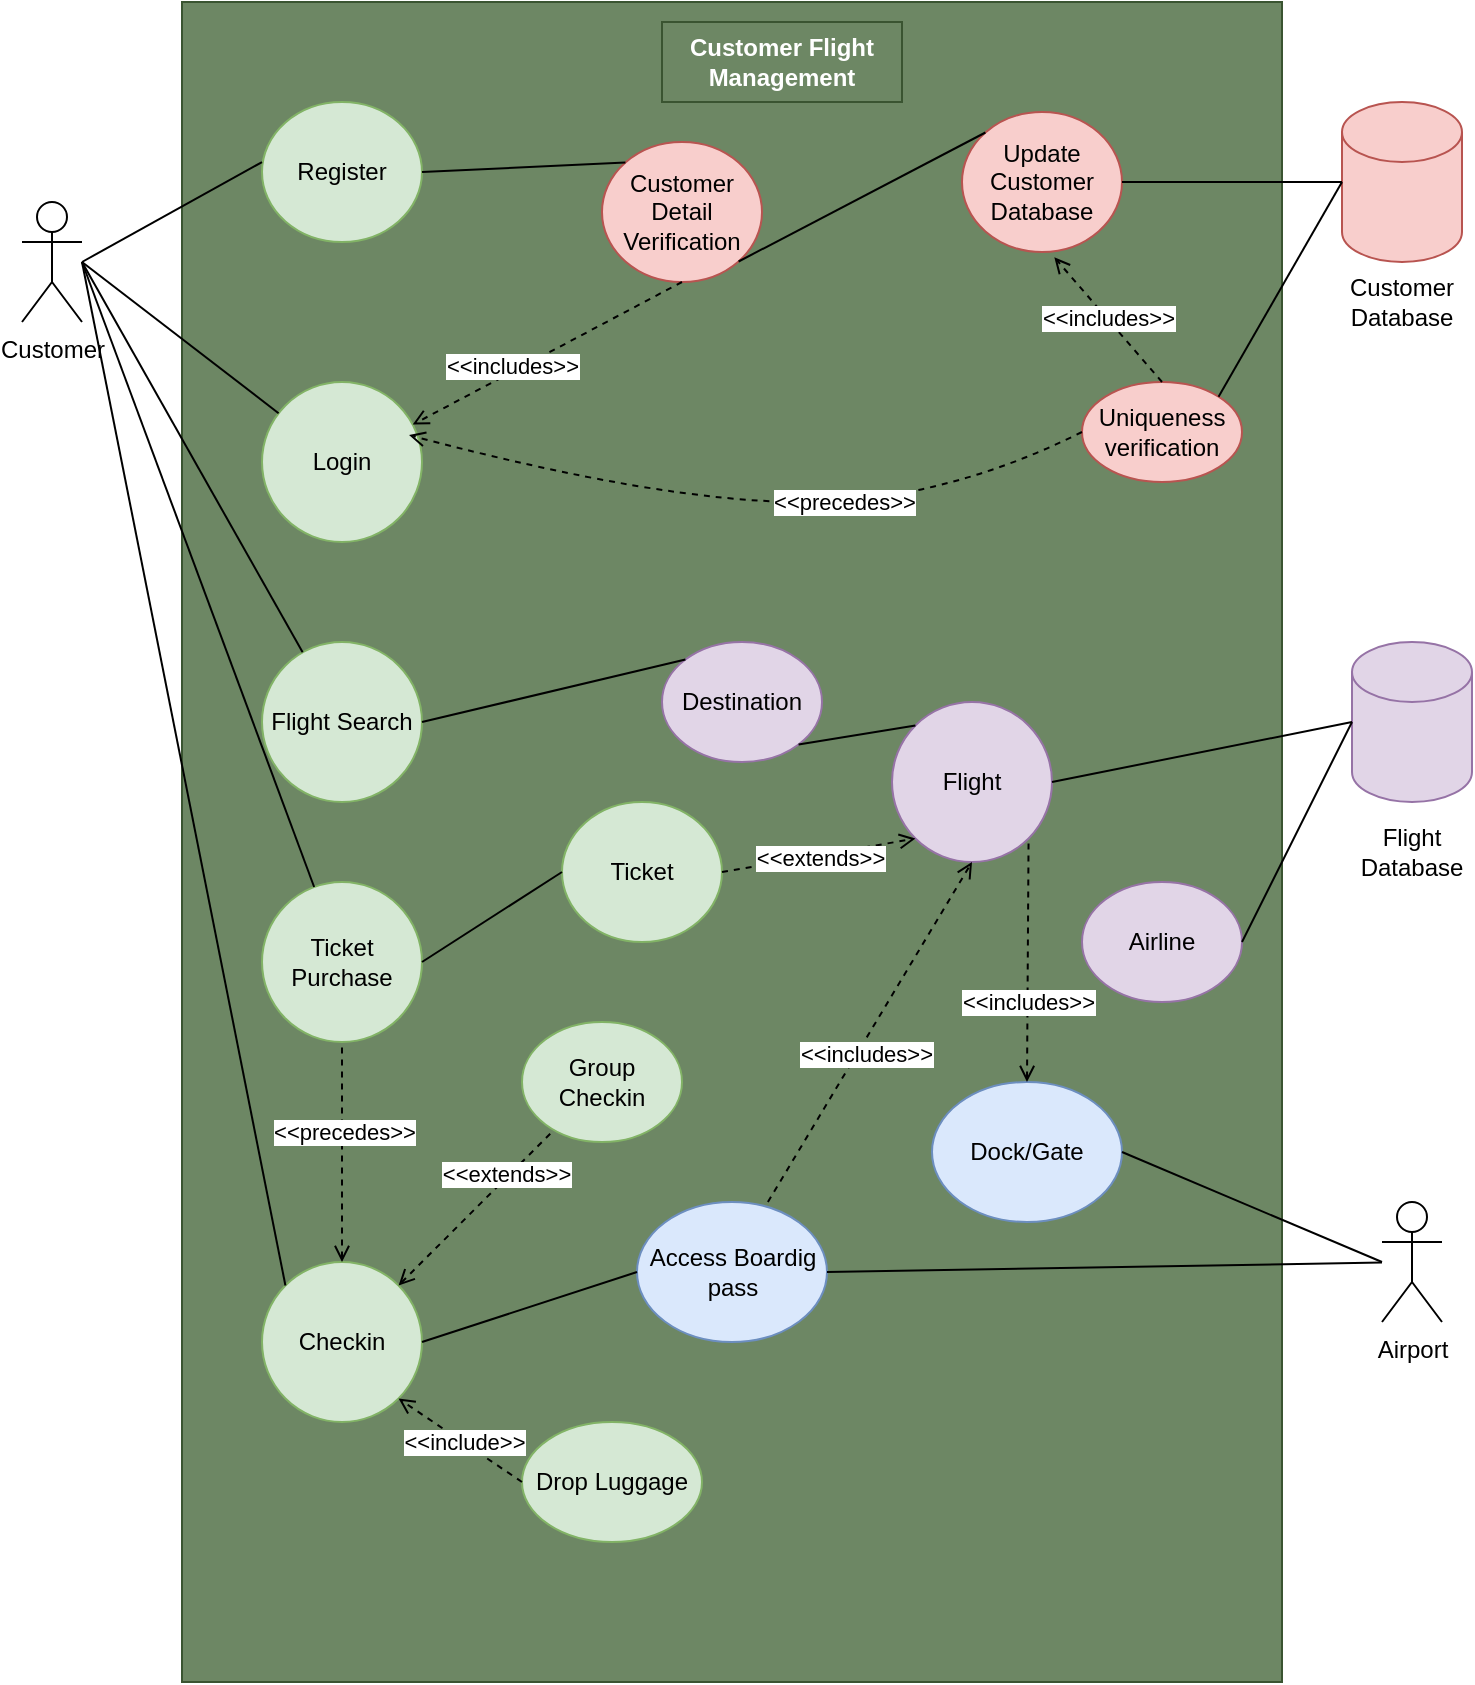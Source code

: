<mxfile version="26.2.2">
  <diagram name="Page-1" id="nmM2ICLNHWc5m7DLxpwW">
    <mxGraphModel dx="874" dy="563" grid="1" gridSize="10" guides="1" tooltips="1" connect="1" arrows="1" fold="1" page="1" pageScale="1" pageWidth="850" pageHeight="1100" math="0" shadow="0">
      <root>
        <mxCell id="0" />
        <mxCell id="1" parent="0" />
        <mxCell id="8yFaLF_oU3bt_c8ZNG4h-4" value="" style="rounded=0;whiteSpace=wrap;html=1;fillColor=#6d8764;fontColor=#ffffff;strokeColor=#3A5431;" vertex="1" parent="1">
          <mxGeometry x="160" width="550" height="840" as="geometry" />
        </mxCell>
        <mxCell id="lk6zZJpGpk3EefxU4Tmx-1" value="&lt;b&gt;Customer Flight Management&lt;/b&gt;" style="rounded=0;whiteSpace=wrap;html=1;fillColor=#6d8764;fontColor=#ffffff;strokeColor=#3A5431;" parent="1" vertex="1">
          <mxGeometry x="400" y="10" width="120" height="40" as="geometry" />
        </mxCell>
        <mxCell id="lk6zZJpGpk3EefxU4Tmx-2" value="Customer" style="shape=umlActor;verticalLabelPosition=bottom;verticalAlign=top;html=1;outlineConnect=0;" parent="1" vertex="1">
          <mxGeometry x="80" y="100" width="30" height="60" as="geometry" />
        </mxCell>
        <mxCell id="lk6zZJpGpk3EefxU4Tmx-3" value="Register" style="ellipse;whiteSpace=wrap;html=1;fillColor=#d5e8d4;strokeColor=#82b366;" parent="1" vertex="1">
          <mxGeometry x="200" y="50" width="80" height="70" as="geometry" />
        </mxCell>
        <mxCell id="lk6zZJpGpk3EefxU4Tmx-4" value="Login" style="ellipse;whiteSpace=wrap;html=1;fillColor=#d5e8d4;strokeColor=#82b366;" parent="1" vertex="1">
          <mxGeometry x="200" y="190" width="80" height="80" as="geometry" />
        </mxCell>
        <mxCell id="lk6zZJpGpk3EefxU4Tmx-5" value="Flight Search" style="ellipse;whiteSpace=wrap;html=1;fillColor=#d5e8d4;strokeColor=#82b366;" parent="1" vertex="1">
          <mxGeometry x="200" y="320" width="80" height="80" as="geometry" />
        </mxCell>
        <mxCell id="lk6zZJpGpk3EefxU4Tmx-8" value="Checkin" style="ellipse;whiteSpace=wrap;html=1;fillColor=#d5e8d4;strokeColor=#82b366;" parent="1" vertex="1">
          <mxGeometry x="200" y="630" width="80" height="80" as="geometry" />
        </mxCell>
        <mxCell id="lk6zZJpGpk3EefxU4Tmx-9" value="Drop Luggage" style="ellipse;whiteSpace=wrap;html=1;fillColor=#d5e8d4;strokeColor=#82b366;" parent="1" vertex="1">
          <mxGeometry x="330" y="710" width="90" height="60" as="geometry" />
        </mxCell>
        <mxCell id="lk6zZJpGpk3EefxU4Tmx-10" value="Access Boardig pass" style="ellipse;whiteSpace=wrap;html=1;fillColor=#dae8fc;strokeColor=#6c8ebf;" parent="1" vertex="1">
          <mxGeometry x="387.5" y="600" width="95" height="70" as="geometry" />
        </mxCell>
        <mxCell id="lk6zZJpGpk3EefxU4Tmx-11" value="Group Checkin" style="ellipse;whiteSpace=wrap;html=1;fillColor=#d5e8d4;strokeColor=#82b366;" parent="1" vertex="1">
          <mxGeometry x="330" y="510" width="80" height="60" as="geometry" />
        </mxCell>
        <mxCell id="lk6zZJpGpk3EefxU4Tmx-13" value="" style="endArrow=none;html=1;rounded=0;entryX=0;entryY=0.429;entryDx=0;entryDy=0;entryPerimeter=0;" parent="1" target="lk6zZJpGpk3EefxU4Tmx-3" edge="1">
          <mxGeometry width="50" height="50" relative="1" as="geometry">
            <mxPoint x="110" y="130" as="sourcePoint" />
            <mxPoint x="220" y="120" as="targetPoint" />
          </mxGeometry>
        </mxCell>
        <mxCell id="lk6zZJpGpk3EefxU4Tmx-16" value="" style="endArrow=none;html=1;rounded=0;" parent="1" target="lk6zZJpGpk3EefxU4Tmx-5" edge="1">
          <mxGeometry width="50" height="50" relative="1" as="geometry">
            <mxPoint x="110" y="130" as="sourcePoint" />
            <mxPoint x="220" y="140" as="targetPoint" />
          </mxGeometry>
        </mxCell>
        <mxCell id="lk6zZJpGpk3EefxU4Tmx-17" value="" style="endArrow=none;html=1;rounded=0;entryX=0;entryY=0;entryDx=0;entryDy=0;" parent="1" target="lk6zZJpGpk3EefxU4Tmx-8" edge="1">
          <mxGeometry width="50" height="50" relative="1" as="geometry">
            <mxPoint x="110" y="130" as="sourcePoint" />
            <mxPoint x="220" y="140" as="targetPoint" />
          </mxGeometry>
        </mxCell>
        <mxCell id="lk6zZJpGpk3EefxU4Tmx-19" value="" style="endArrow=none;dashed=1;html=1;rounded=0;exitX=1;exitY=0;exitDx=0;exitDy=0;endFill=0;startFill=0;startArrow=open;" parent="1" source="lk6zZJpGpk3EefxU4Tmx-8" target="lk6zZJpGpk3EefxU4Tmx-11" edge="1">
          <mxGeometry width="50" height="50" relative="1" as="geometry">
            <mxPoint x="170" y="530" as="sourcePoint" />
            <mxPoint x="220" y="480" as="targetPoint" />
          </mxGeometry>
        </mxCell>
        <mxCell id="lk6zZJpGpk3EefxU4Tmx-20" value="&amp;lt;&amp;lt;extends&amp;gt;&amp;gt;" style="edgeLabel;html=1;align=center;verticalAlign=middle;resizable=0;points=[];" parent="lk6zZJpGpk3EefxU4Tmx-19" vertex="1" connectable="0">
          <mxGeometry x="-0.014" relative="1" as="geometry">
            <mxPoint x="15" y="-18" as="offset" />
          </mxGeometry>
        </mxCell>
        <mxCell id="lk6zZJpGpk3EefxU4Tmx-21" value="" style="endArrow=open;dashed=1;html=1;rounded=0;entryX=1;entryY=1;entryDx=0;entryDy=0;exitX=0;exitY=0.5;exitDx=0;exitDy=0;startArrow=none;startFill=0;endFill=0;" parent="1" source="lk6zZJpGpk3EefxU4Tmx-9" target="lk6zZJpGpk3EefxU4Tmx-8" edge="1">
          <mxGeometry width="50" height="50" relative="1" as="geometry">
            <mxPoint x="170" y="580" as="sourcePoint" />
            <mxPoint x="220" y="530" as="targetPoint" />
          </mxGeometry>
        </mxCell>
        <mxCell id="lk6zZJpGpk3EefxU4Tmx-22" value="&amp;lt;&amp;lt;include&amp;gt;&amp;gt;" style="edgeLabel;html=1;align=center;verticalAlign=middle;resizable=0;points=[];" parent="lk6zZJpGpk3EefxU4Tmx-21" vertex="1" connectable="0">
          <mxGeometry x="0.308" relative="1" as="geometry">
            <mxPoint x="11" y="7" as="offset" />
          </mxGeometry>
        </mxCell>
        <mxCell id="lk6zZJpGpk3EefxU4Tmx-23" value="" style="endArrow=none;html=1;rounded=0;" parent="1" target="lk6zZJpGpk3EefxU4Tmx-4" edge="1">
          <mxGeometry width="50" height="50" relative="1" as="geometry">
            <mxPoint x="110" y="130" as="sourcePoint" />
            <mxPoint x="220" y="90" as="targetPoint" />
          </mxGeometry>
        </mxCell>
        <mxCell id="lk6zZJpGpk3EefxU4Tmx-24" value="" style="shape=cylinder3;whiteSpace=wrap;html=1;boundedLbl=1;backgroundOutline=1;size=15;fillColor=#f8cecc;strokeColor=#b85450;" parent="1" vertex="1">
          <mxGeometry x="740" y="50" width="60" height="80" as="geometry" />
        </mxCell>
        <mxCell id="lk6zZJpGpk3EefxU4Tmx-25" value="Customer Database" style="text;html=1;align=center;verticalAlign=middle;whiteSpace=wrap;rounded=0;" parent="1" vertex="1">
          <mxGeometry x="745" y="140" width="50" height="20" as="geometry" />
        </mxCell>
        <mxCell id="lk6zZJpGpk3EefxU4Tmx-27" value="Update&lt;div&gt;Customer&lt;/div&gt;&lt;div&gt;Database&lt;/div&gt;" style="ellipse;whiteSpace=wrap;html=1;fillColor=#f8cecc;strokeColor=#b85450;" parent="1" vertex="1">
          <mxGeometry x="550" y="55" width="80" height="70" as="geometry" />
        </mxCell>
        <mxCell id="lk6zZJpGpk3EefxU4Tmx-28" value="Customer&lt;div&gt;Detail&lt;br&gt;&lt;div&gt;Verification&lt;/div&gt;&lt;/div&gt;" style="ellipse;whiteSpace=wrap;html=1;fillColor=#f8cecc;strokeColor=#b85450;" parent="1" vertex="1">
          <mxGeometry x="370" y="70" width="80" height="70" as="geometry" />
        </mxCell>
        <mxCell id="lk6zZJpGpk3EefxU4Tmx-29" value="Uniqueness&lt;div&gt;verification&lt;/div&gt;" style="ellipse;whiteSpace=wrap;html=1;fillColor=#f8cecc;strokeColor=#b85450;" parent="1" vertex="1">
          <mxGeometry x="610" y="190" width="80" height="50" as="geometry" />
        </mxCell>
        <mxCell id="lk6zZJpGpk3EefxU4Tmx-31" value="" style="endArrow=none;html=1;rounded=0;exitX=1;exitY=0.5;exitDx=0;exitDy=0;entryX=0;entryY=0;entryDx=0;entryDy=0;" parent="1" source="lk6zZJpGpk3EefxU4Tmx-3" target="lk6zZJpGpk3EefxU4Tmx-28" edge="1">
          <mxGeometry width="50" height="50" relative="1" as="geometry">
            <mxPoint x="450" y="210" as="sourcePoint" />
            <mxPoint x="500" y="160" as="targetPoint" />
          </mxGeometry>
        </mxCell>
        <mxCell id="lk6zZJpGpk3EefxU4Tmx-34" value="" style="endArrow=open;html=1;rounded=0;exitX=0.5;exitY=0;exitDx=0;exitDy=0;dashed=1;startArrow=none;startFill=0;endFill=0;entryX=0.577;entryY=1.038;entryDx=0;entryDy=0;entryPerimeter=0;" parent="1" source="lk6zZJpGpk3EefxU4Tmx-29" target="lk6zZJpGpk3EefxU4Tmx-27" edge="1">
          <mxGeometry width="50" height="50" relative="1" as="geometry">
            <mxPoint x="370" y="210" as="sourcePoint" />
            <mxPoint x="500" y="160" as="targetPoint" />
          </mxGeometry>
        </mxCell>
        <mxCell id="lk6zZJpGpk3EefxU4Tmx-35" value="&amp;lt;&amp;lt;includes&amp;gt;&amp;gt;" style="edgeLabel;html=1;align=center;verticalAlign=middle;resizable=0;points=[];" parent="lk6zZJpGpk3EefxU4Tmx-34" vertex="1" connectable="0">
          <mxGeometry x="-0.569" y="-1" relative="1" as="geometry">
            <mxPoint x="-16" y="-18" as="offset" />
          </mxGeometry>
        </mxCell>
        <mxCell id="lk6zZJpGpk3EefxU4Tmx-36" value="" style="endArrow=none;html=1;rounded=0;entryX=0;entryY=0;entryDx=0;entryDy=0;exitX=1;exitY=1;exitDx=0;exitDy=0;" parent="1" source="lk6zZJpGpk3EefxU4Tmx-28" target="lk6zZJpGpk3EefxU4Tmx-27" edge="1">
          <mxGeometry width="50" height="50" relative="1" as="geometry">
            <mxPoint x="350" y="210" as="sourcePoint" />
            <mxPoint x="400" y="160" as="targetPoint" />
          </mxGeometry>
        </mxCell>
        <mxCell id="lk6zZJpGpk3EefxU4Tmx-37" value="" style="endArrow=none;html=1;rounded=0;entryX=0;entryY=0.5;entryDx=0;entryDy=0;entryPerimeter=0;exitX=1;exitY=0.5;exitDx=0;exitDy=0;" parent="1" source="lk6zZJpGpk3EefxU4Tmx-27" target="lk6zZJpGpk3EefxU4Tmx-24" edge="1">
          <mxGeometry width="50" height="50" relative="1" as="geometry">
            <mxPoint x="420" y="260" as="sourcePoint" />
            <mxPoint x="470" y="210" as="targetPoint" />
          </mxGeometry>
        </mxCell>
        <mxCell id="lk6zZJpGpk3EefxU4Tmx-38" value="" style="endArrow=none;html=1;rounded=0;entryX=0;entryY=0.5;entryDx=0;entryDy=0;entryPerimeter=0;exitX=1;exitY=0;exitDx=0;exitDy=0;" parent="1" source="lk6zZJpGpk3EefxU4Tmx-29" target="lk6zZJpGpk3EefxU4Tmx-24" edge="1">
          <mxGeometry width="50" height="50" relative="1" as="geometry">
            <mxPoint x="420" y="260" as="sourcePoint" />
            <mxPoint x="470" y="210" as="targetPoint" />
          </mxGeometry>
        </mxCell>
        <mxCell id="lk6zZJpGpk3EefxU4Tmx-40" value="" style="endArrow=open;dashed=1;html=1;rounded=0;exitX=0.5;exitY=1;exitDx=0;exitDy=0;startArrow=none;startFill=0;endFill=0;" parent="1" source="lk6zZJpGpk3EefxU4Tmx-28" target="lk6zZJpGpk3EefxU4Tmx-4" edge="1">
          <mxGeometry width="50" height="50" relative="1" as="geometry">
            <mxPoint x="420" y="170" as="sourcePoint" />
            <mxPoint x="470" y="120" as="targetPoint" />
          </mxGeometry>
        </mxCell>
        <mxCell id="lk6zZJpGpk3EefxU4Tmx-41" value="&amp;lt;&amp;lt;includes&amp;gt;&amp;gt;" style="edgeLabel;html=1;align=center;verticalAlign=middle;resizable=0;points=[];" parent="lk6zZJpGpk3EefxU4Tmx-40" vertex="1" connectable="0">
          <mxGeometry x="0.243" y="-3" relative="1" as="geometry">
            <mxPoint as="offset" />
          </mxGeometry>
        </mxCell>
        <mxCell id="lk6zZJpGpk3EefxU4Tmx-47" value="Destination" style="ellipse;whiteSpace=wrap;html=1;fillColor=#e1d5e7;strokeColor=#9673a6;" parent="1" vertex="1">
          <mxGeometry x="400" y="320" width="80" height="60" as="geometry" />
        </mxCell>
        <mxCell id="lk6zZJpGpk3EefxU4Tmx-48" value="" style="shape=cylinder3;whiteSpace=wrap;html=1;boundedLbl=1;backgroundOutline=1;size=15;fillColor=#e1d5e7;strokeColor=#9673a6;" parent="1" vertex="1">
          <mxGeometry x="745" y="320" width="60" height="80" as="geometry" />
        </mxCell>
        <mxCell id="lk6zZJpGpk3EefxU4Tmx-49" value="Flight Database" style="text;html=1;align=center;verticalAlign=middle;whiteSpace=wrap;rounded=0;" parent="1" vertex="1">
          <mxGeometry x="745" y="410" width="60" height="30" as="geometry" />
        </mxCell>
        <mxCell id="lk6zZJpGpk3EefxU4Tmx-50" value="Ticket Purchase" style="ellipse;whiteSpace=wrap;html=1;fillColor=#d5e8d4;strokeColor=#82b366;" parent="1" vertex="1">
          <mxGeometry x="200" y="440" width="80" height="80" as="geometry" />
        </mxCell>
        <mxCell id="lk6zZJpGpk3EefxU4Tmx-51" value="Flight" style="ellipse;whiteSpace=wrap;html=1;fillColor=#e1d5e7;strokeColor=#9673a6;" parent="1" vertex="1">
          <mxGeometry x="515" y="350" width="80" height="80" as="geometry" />
        </mxCell>
        <mxCell id="lk6zZJpGpk3EefxU4Tmx-52" value="" style="endArrow=none;html=1;rounded=0;entryX=1;entryY=0.5;entryDx=0;entryDy=0;exitX=0;exitY=0;exitDx=0;exitDy=0;" parent="1" source="lk6zZJpGpk3EefxU4Tmx-47" target="lk6zZJpGpk3EefxU4Tmx-5" edge="1">
          <mxGeometry width="50" height="50" relative="1" as="geometry">
            <mxPoint x="460" y="340" as="sourcePoint" />
            <mxPoint x="510" y="290" as="targetPoint" />
          </mxGeometry>
        </mxCell>
        <mxCell id="lk6zZJpGpk3EefxU4Tmx-53" value="" style="endArrow=none;html=1;rounded=0;" parent="1" source="lk6zZJpGpk3EefxU4Tmx-50" edge="1">
          <mxGeometry width="50" height="50" relative="1" as="geometry">
            <mxPoint x="460" y="440" as="sourcePoint" />
            <mxPoint x="110" y="130" as="targetPoint" />
          </mxGeometry>
        </mxCell>
        <mxCell id="lk6zZJpGpk3EefxU4Tmx-54" value="Airline" style="ellipse;whiteSpace=wrap;html=1;fillColor=#e1d5e7;strokeColor=#9673a6;" parent="1" vertex="1">
          <mxGeometry x="610" y="440" width="80" height="60" as="geometry" />
        </mxCell>
        <mxCell id="lk6zZJpGpk3EefxU4Tmx-55" value="" style="endArrow=none;html=1;rounded=0;entryX=1;entryY=0.5;entryDx=0;entryDy=0;exitX=0;exitY=0.5;exitDx=0;exitDy=0;exitPerimeter=0;" parent="1" source="lk6zZJpGpk3EefxU4Tmx-48" target="lk6zZJpGpk3EefxU4Tmx-54" edge="1">
          <mxGeometry width="50" height="50" relative="1" as="geometry">
            <mxPoint x="460" y="440" as="sourcePoint" />
            <mxPoint x="510" y="390" as="targetPoint" />
          </mxGeometry>
        </mxCell>
        <mxCell id="lk6zZJpGpk3EefxU4Tmx-56" value="" style="endArrow=none;html=1;rounded=0;entryX=0;entryY=0.5;entryDx=0;entryDy=0;entryPerimeter=0;exitX=1;exitY=0.5;exitDx=0;exitDy=0;" parent="1" source="lk6zZJpGpk3EefxU4Tmx-51" target="lk6zZJpGpk3EefxU4Tmx-48" edge="1">
          <mxGeometry width="50" height="50" relative="1" as="geometry">
            <mxPoint x="460" y="440" as="sourcePoint" />
            <mxPoint x="510" y="390" as="targetPoint" />
          </mxGeometry>
        </mxCell>
        <mxCell id="lk6zZJpGpk3EefxU4Tmx-62" value="" style="endArrow=none;html=1;rounded=0;exitX=1;exitY=1;exitDx=0;exitDy=0;entryX=0;entryY=0;entryDx=0;entryDy=0;" parent="1" source="lk6zZJpGpk3EefxU4Tmx-47" target="lk6zZJpGpk3EefxU4Tmx-51" edge="1">
          <mxGeometry width="50" height="50" relative="1" as="geometry">
            <mxPoint x="460" y="340" as="sourcePoint" />
            <mxPoint x="510" y="290" as="targetPoint" />
          </mxGeometry>
        </mxCell>
        <mxCell id="lk6zZJpGpk3EefxU4Tmx-80" value="" style="endArrow=none;html=1;rounded=0;exitX=1;exitY=0.5;exitDx=0;exitDy=0;entryX=0;entryY=0.5;entryDx=0;entryDy=0;" parent="1" source="lk6zZJpGpk3EefxU4Tmx-8" target="lk6zZJpGpk3EefxU4Tmx-10" edge="1">
          <mxGeometry width="50" height="50" relative="1" as="geometry">
            <mxPoint x="460" y="740" as="sourcePoint" />
            <mxPoint x="510" y="690" as="targetPoint" />
          </mxGeometry>
        </mxCell>
        <mxCell id="aCGNRS84gQRCgV3mU7xb-4" value="" style="endArrow=open;html=1;rounded=0;exitX=0;exitY=0.5;exitDx=0;exitDy=0;entryX=0.919;entryY=0.332;entryDx=0;entryDy=0;curved=1;endFill=0;dashed=1;entryPerimeter=0;" parent="1" source="lk6zZJpGpk3EefxU4Tmx-29" target="lk6zZJpGpk3EefxU4Tmx-4" edge="1">
          <mxGeometry width="50" height="50" relative="1" as="geometry">
            <mxPoint x="680" y="210" as="sourcePoint" />
            <mxPoint x="280" y="240" as="targetPoint" />
            <Array as="points">
              <mxPoint x="540" y="250" />
              <mxPoint x="400" y="250" />
            </Array>
          </mxGeometry>
        </mxCell>
        <mxCell id="8yFaLF_oU3bt_c8ZNG4h-3" value="&amp;lt;&amp;lt;precedes&amp;gt;&amp;gt;" style="edgeLabel;html=1;align=center;verticalAlign=middle;resizable=0;points=[];" vertex="1" connectable="0" parent="aCGNRS84gQRCgV3mU7xb-4">
          <mxGeometry x="-0.032" y="-17" relative="1" as="geometry">
            <mxPoint x="41" y="17" as="offset" />
          </mxGeometry>
        </mxCell>
        <mxCell id="8yFaLF_oU3bt_c8ZNG4h-2" value="Airport" style="shape=umlActor;verticalLabelPosition=bottom;verticalAlign=top;html=1;outlineConnect=0;" vertex="1" parent="1">
          <mxGeometry x="760" y="600" width="30" height="60" as="geometry" />
        </mxCell>
        <mxCell id="8yFaLF_oU3bt_c8ZNG4h-6" value="" style="endArrow=none;html=1;rounded=0;exitX=1;exitY=0.5;exitDx=0;exitDy=0;" edge="1" parent="1" source="lk6zZJpGpk3EefxU4Tmx-10" target="8yFaLF_oU3bt_c8ZNG4h-2">
          <mxGeometry width="50" height="50" relative="1" as="geometry">
            <mxPoint x="400" y="620" as="sourcePoint" />
            <mxPoint x="342.222" y="880" as="targetPoint" />
          </mxGeometry>
        </mxCell>
        <mxCell id="8yFaLF_oU3bt_c8ZNG4h-7" value="" style="endArrow=none;dashed=1;html=1;rounded=0;entryX=0.5;entryY=1;entryDx=0;entryDy=0;exitX=0.5;exitY=0;exitDx=0;exitDy=0;startArrow=open;startFill=0;" edge="1" parent="1" source="lk6zZJpGpk3EefxU4Tmx-8" target="lk6zZJpGpk3EefxU4Tmx-50">
          <mxGeometry width="50" height="50" relative="1" as="geometry">
            <mxPoint x="400" y="520" as="sourcePoint" />
            <mxPoint x="450" y="470" as="targetPoint" />
          </mxGeometry>
        </mxCell>
        <mxCell id="8yFaLF_oU3bt_c8ZNG4h-8" value="&amp;lt;&amp;lt;precedes&amp;gt;&amp;gt;" style="edgeLabel;html=1;align=center;verticalAlign=middle;resizable=0;points=[];" vertex="1" connectable="0" parent="8yFaLF_oU3bt_c8ZNG4h-7">
          <mxGeometry x="0.178" y="-1" relative="1" as="geometry">
            <mxPoint as="offset" />
          </mxGeometry>
        </mxCell>
        <mxCell id="8yFaLF_oU3bt_c8ZNG4h-9" value="Ticket" style="ellipse;whiteSpace=wrap;html=1;fillColor=#d5e8d4;strokeColor=#82b366;" vertex="1" parent="1">
          <mxGeometry x="350" y="400" width="80" height="70" as="geometry" />
        </mxCell>
        <mxCell id="8yFaLF_oU3bt_c8ZNG4h-12" value="" style="endArrow=none;html=1;rounded=0;exitX=1;exitY=0.5;exitDx=0;exitDy=0;entryX=0;entryY=0.5;entryDx=0;entryDy=0;" edge="1" parent="1" source="lk6zZJpGpk3EefxU4Tmx-50" target="8yFaLF_oU3bt_c8ZNG4h-9">
          <mxGeometry width="50" height="50" relative="1" as="geometry">
            <mxPoint x="400" y="520" as="sourcePoint" />
            <mxPoint x="450" y="470" as="targetPoint" />
          </mxGeometry>
        </mxCell>
        <mxCell id="8yFaLF_oU3bt_c8ZNG4h-13" value="" style="endArrow=open;dashed=1;html=1;rounded=0;entryX=0;entryY=1;entryDx=0;entryDy=0;exitX=1;exitY=0.5;exitDx=0;exitDy=0;endFill=0;" edge="1" parent="1" source="8yFaLF_oU3bt_c8ZNG4h-9" target="lk6zZJpGpk3EefxU4Tmx-51">
          <mxGeometry width="50" height="50" relative="1" as="geometry">
            <mxPoint x="400" y="520" as="sourcePoint" />
            <mxPoint x="450" y="470" as="targetPoint" />
          </mxGeometry>
        </mxCell>
        <mxCell id="8yFaLF_oU3bt_c8ZNG4h-15" value="&amp;lt;&amp;lt;extends&amp;gt;&amp;gt;" style="edgeLabel;html=1;align=center;verticalAlign=middle;resizable=0;points=[];" vertex="1" connectable="0" parent="8yFaLF_oU3bt_c8ZNG4h-13">
          <mxGeometry x="-0.223" y="-1" relative="1" as="geometry">
            <mxPoint x="11" y="-2" as="offset" />
          </mxGeometry>
        </mxCell>
        <mxCell id="8yFaLF_oU3bt_c8ZNG4h-17" value="Dock/Gate" style="ellipse;whiteSpace=wrap;html=1;fillColor=#dae8fc;strokeColor=#6c8ebf;" vertex="1" parent="1">
          <mxGeometry x="535" y="540" width="95" height="70" as="geometry" />
        </mxCell>
        <mxCell id="8yFaLF_oU3bt_c8ZNG4h-19" value="" style="endArrow=none;html=1;rounded=0;entryX=1;entryY=0.5;entryDx=0;entryDy=0;" edge="1" parent="1" target="8yFaLF_oU3bt_c8ZNG4h-17">
          <mxGeometry width="50" height="50" relative="1" as="geometry">
            <mxPoint x="760" y="630" as="sourcePoint" />
            <mxPoint x="450" y="570" as="targetPoint" />
          </mxGeometry>
        </mxCell>
        <mxCell id="8yFaLF_oU3bt_c8ZNG4h-20" value="" style="endArrow=none;dashed=1;html=1;rounded=0;entryX=1;entryY=1;entryDx=0;entryDy=0;exitX=0.5;exitY=0;exitDx=0;exitDy=0;startArrow=open;startFill=0;" edge="1" parent="1" source="8yFaLF_oU3bt_c8ZNG4h-17" target="lk6zZJpGpk3EefxU4Tmx-51">
          <mxGeometry width="50" height="50" relative="1" as="geometry">
            <mxPoint x="400" y="620" as="sourcePoint" />
            <mxPoint x="450" y="570" as="targetPoint" />
          </mxGeometry>
        </mxCell>
        <mxCell id="8yFaLF_oU3bt_c8ZNG4h-23" value="&amp;lt;&amp;lt;includes&amp;gt;&amp;gt;" style="edgeLabel;html=1;align=center;verticalAlign=middle;resizable=0;points=[];" vertex="1" connectable="0" parent="8yFaLF_oU3bt_c8ZNG4h-20">
          <mxGeometry x="-0.112" y="-3" relative="1" as="geometry">
            <mxPoint x="-3" y="14" as="offset" />
          </mxGeometry>
        </mxCell>
        <mxCell id="8yFaLF_oU3bt_c8ZNG4h-21" value="" style="endArrow=open;dashed=1;html=1;rounded=0;entryX=0.5;entryY=1;entryDx=0;entryDy=0;exitX=0.689;exitY=0;exitDx=0;exitDy=0;exitPerimeter=0;endFill=0;" edge="1" parent="1" source="lk6zZJpGpk3EefxU4Tmx-10" target="lk6zZJpGpk3EefxU4Tmx-51">
          <mxGeometry width="50" height="50" relative="1" as="geometry">
            <mxPoint x="400" y="620" as="sourcePoint" />
            <mxPoint x="450" y="570" as="targetPoint" />
          </mxGeometry>
        </mxCell>
        <mxCell id="8yFaLF_oU3bt_c8ZNG4h-22" value="&amp;lt;&amp;lt;includes&amp;gt;&amp;gt;" style="edgeLabel;html=1;align=center;verticalAlign=middle;resizable=0;points=[];" vertex="1" connectable="0" parent="8yFaLF_oU3bt_c8ZNG4h-21">
          <mxGeometry x="-0.097" y="-3" relative="1" as="geometry">
            <mxPoint y="1" as="offset" />
          </mxGeometry>
        </mxCell>
      </root>
    </mxGraphModel>
  </diagram>
</mxfile>
